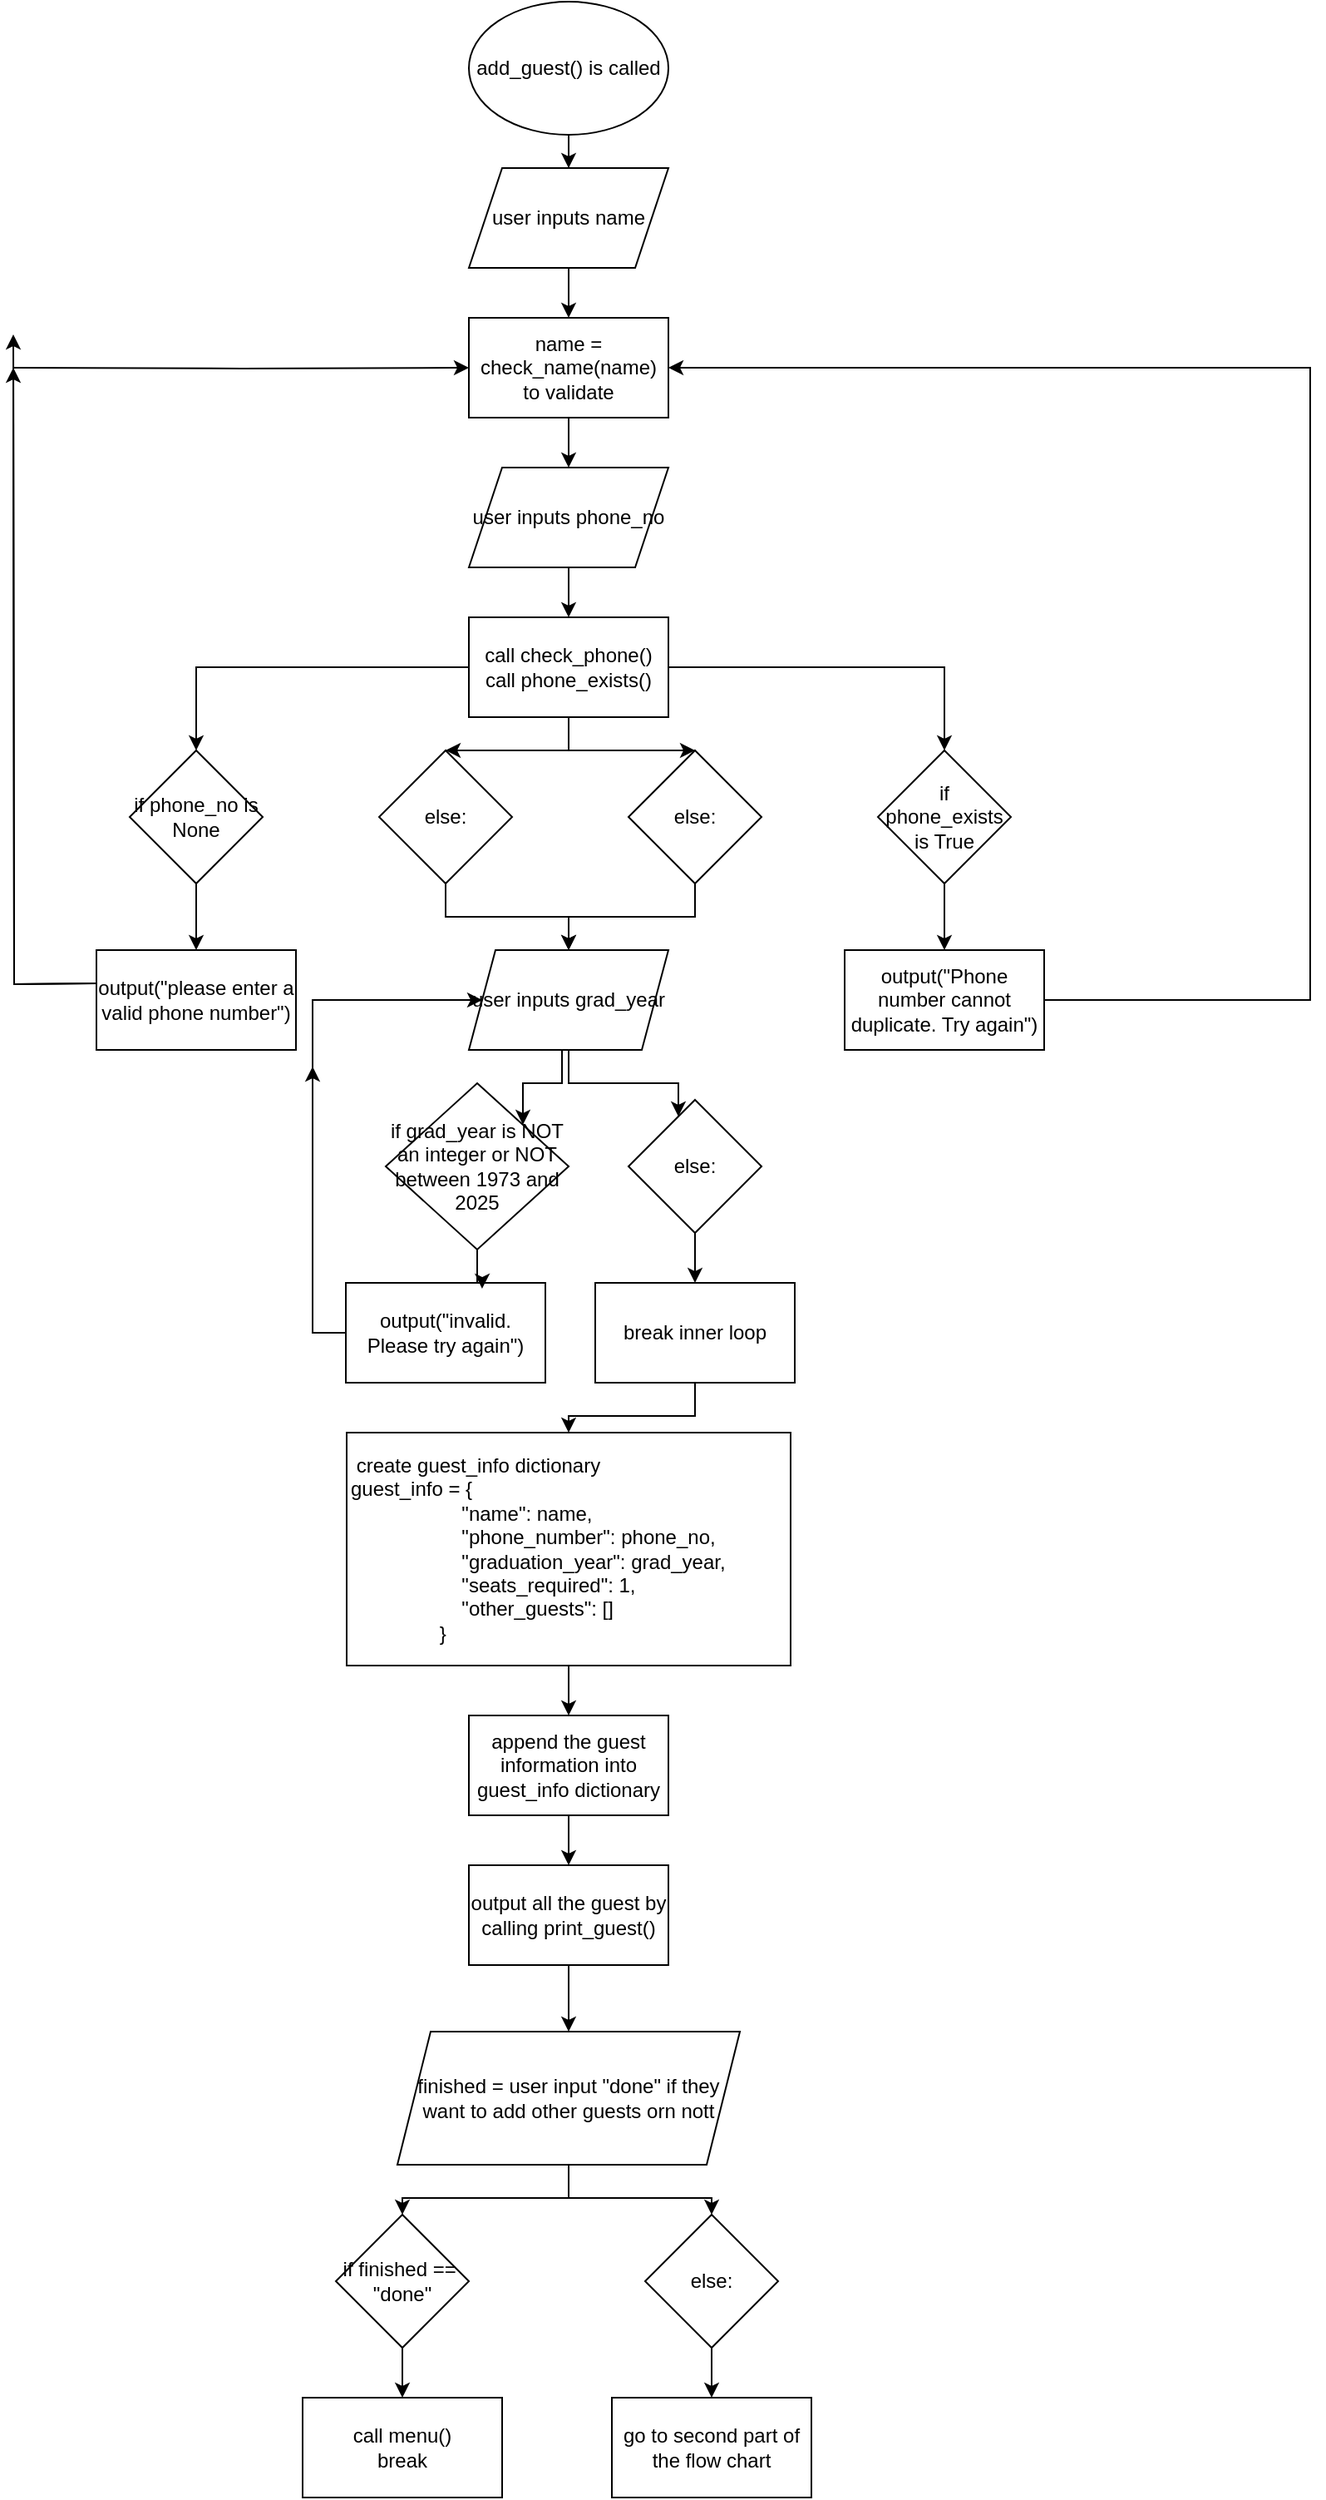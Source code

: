 <mxfile version="27.0.6">
  <diagram name="第 1 页" id="mZ4dbqP6a9_s6yOYYXr8">
    <mxGraphModel dx="946" dy="597" grid="1" gridSize="10" guides="1" tooltips="1" connect="1" arrows="1" fold="1" page="1" pageScale="1" pageWidth="827" pageHeight="1169" math="0" shadow="0">
      <root>
        <mxCell id="0" />
        <mxCell id="1" parent="0" />
        <mxCell id="qVkmd1OsK_N9cNhlPY4Y-15" style="edgeStyle=orthogonalEdgeStyle;rounded=0;orthogonalLoop=1;jettySize=auto;html=1;" parent="1" source="qVkmd1OsK_N9cNhlPY4Y-1" target="qVkmd1OsK_N9cNhlPY4Y-3" edge="1">
          <mxGeometry relative="1" as="geometry" />
        </mxCell>
        <mxCell id="qVkmd1OsK_N9cNhlPY4Y-1" value="add_guest() is called" style="ellipse;whiteSpace=wrap;html=1;" parent="1" vertex="1">
          <mxGeometry x="354" y="160" width="120" height="80" as="geometry" />
        </mxCell>
        <mxCell id="qVkmd1OsK_N9cNhlPY4Y-16" style="edgeStyle=orthogonalEdgeStyle;rounded=0;orthogonalLoop=1;jettySize=auto;html=1;" parent="1" source="qVkmd1OsK_N9cNhlPY4Y-3" target="qVkmd1OsK_N9cNhlPY4Y-4" edge="1">
          <mxGeometry relative="1" as="geometry" />
        </mxCell>
        <mxCell id="qVkmd1OsK_N9cNhlPY4Y-3" value="user inputs name" style="shape=parallelogram;perimeter=parallelogramPerimeter;whiteSpace=wrap;html=1;fixedSize=1;" parent="1" vertex="1">
          <mxGeometry x="354" y="260" width="120" height="60" as="geometry" />
        </mxCell>
        <mxCell id="qVkmd1OsK_N9cNhlPY4Y-17" style="edgeStyle=orthogonalEdgeStyle;rounded=0;orthogonalLoop=1;jettySize=auto;html=1;" parent="1" source="qVkmd1OsK_N9cNhlPY4Y-4" target="qVkmd1OsK_N9cNhlPY4Y-5" edge="1">
          <mxGeometry relative="1" as="geometry" />
        </mxCell>
        <mxCell id="TTvQLYhplDHcu2Fmho8e-3" style="edgeStyle=orthogonalEdgeStyle;rounded=0;orthogonalLoop=1;jettySize=auto;html=1;" edge="1" parent="1" target="qVkmd1OsK_N9cNhlPY4Y-4">
          <mxGeometry relative="1" as="geometry">
            <mxPoint x="80" y="380" as="sourcePoint" />
          </mxGeometry>
        </mxCell>
        <mxCell id="qVkmd1OsK_N9cNhlPY4Y-4" value="name = check_name(name) to validate" style="rounded=0;whiteSpace=wrap;html=1;" parent="1" vertex="1">
          <mxGeometry x="354" y="350" width="120" height="60" as="geometry" />
        </mxCell>
        <mxCell id="qVkmd1OsK_N9cNhlPY4Y-18" style="edgeStyle=orthogonalEdgeStyle;rounded=0;orthogonalLoop=1;jettySize=auto;html=1;" parent="1" source="qVkmd1OsK_N9cNhlPY4Y-5" target="qVkmd1OsK_N9cNhlPY4Y-6" edge="1">
          <mxGeometry relative="1" as="geometry" />
        </mxCell>
        <mxCell id="qVkmd1OsK_N9cNhlPY4Y-5" value="user inputs phone_no" style="shape=parallelogram;perimeter=parallelogramPerimeter;whiteSpace=wrap;html=1;fixedSize=1;" parent="1" vertex="1">
          <mxGeometry x="354" y="440" width="120" height="60" as="geometry" />
        </mxCell>
        <mxCell id="qVkmd1OsK_N9cNhlPY4Y-22" style="edgeStyle=orthogonalEdgeStyle;rounded=0;orthogonalLoop=1;jettySize=auto;html=1;" parent="1" source="qVkmd1OsK_N9cNhlPY4Y-6" target="qVkmd1OsK_N9cNhlPY4Y-7" edge="1">
          <mxGeometry relative="1" as="geometry" />
        </mxCell>
        <mxCell id="qVkmd1OsK_N9cNhlPY4Y-23" style="edgeStyle=orthogonalEdgeStyle;rounded=0;orthogonalLoop=1;jettySize=auto;html=1;" parent="1" source="qVkmd1OsK_N9cNhlPY4Y-6" target="qVkmd1OsK_N9cNhlPY4Y-8" edge="1">
          <mxGeometry relative="1" as="geometry" />
        </mxCell>
        <mxCell id="qVkmd1OsK_N9cNhlPY4Y-24" style="edgeStyle=orthogonalEdgeStyle;rounded=0;orthogonalLoop=1;jettySize=auto;html=1;entryX=0.5;entryY=0;entryDx=0;entryDy=0;" parent="1" source="qVkmd1OsK_N9cNhlPY4Y-6" target="qVkmd1OsK_N9cNhlPY4Y-12" edge="1">
          <mxGeometry relative="1" as="geometry" />
        </mxCell>
        <mxCell id="qVkmd1OsK_N9cNhlPY4Y-25" style="edgeStyle=orthogonalEdgeStyle;rounded=0;orthogonalLoop=1;jettySize=auto;html=1;entryX=0.5;entryY=0;entryDx=0;entryDy=0;" parent="1" source="qVkmd1OsK_N9cNhlPY4Y-6" target="qVkmd1OsK_N9cNhlPY4Y-13" edge="1">
          <mxGeometry relative="1" as="geometry" />
        </mxCell>
        <mxCell id="qVkmd1OsK_N9cNhlPY4Y-6" value="call check_phone()&lt;div&gt;call phone_exists()&lt;/div&gt;" style="rounded=0;whiteSpace=wrap;html=1;" parent="1" vertex="1">
          <mxGeometry x="354" y="530" width="120" height="60" as="geometry" />
        </mxCell>
        <mxCell id="qVkmd1OsK_N9cNhlPY4Y-26" style="edgeStyle=orthogonalEdgeStyle;rounded=0;orthogonalLoop=1;jettySize=auto;html=1;" parent="1" source="qVkmd1OsK_N9cNhlPY4Y-7" target="qVkmd1OsK_N9cNhlPY4Y-10" edge="1">
          <mxGeometry relative="1" as="geometry" />
        </mxCell>
        <mxCell id="qVkmd1OsK_N9cNhlPY4Y-7" value="if phone_no is None" style="rhombus;whiteSpace=wrap;html=1;" parent="1" vertex="1">
          <mxGeometry x="150" y="610" width="80" height="80" as="geometry" />
        </mxCell>
        <mxCell id="qVkmd1OsK_N9cNhlPY4Y-46" style="edgeStyle=orthogonalEdgeStyle;rounded=0;orthogonalLoop=1;jettySize=auto;html=1;" parent="1" source="qVkmd1OsK_N9cNhlPY4Y-8" target="qVkmd1OsK_N9cNhlPY4Y-11" edge="1">
          <mxGeometry relative="1" as="geometry" />
        </mxCell>
        <mxCell id="qVkmd1OsK_N9cNhlPY4Y-8" value="if phone_exists is True" style="rhombus;whiteSpace=wrap;html=1;" parent="1" vertex="1">
          <mxGeometry x="600" y="610" width="80" height="80" as="geometry" />
        </mxCell>
        <mxCell id="TTvQLYhplDHcu2Fmho8e-1" style="edgeStyle=orthogonalEdgeStyle;rounded=0;orthogonalLoop=1;jettySize=auto;html=1;" edge="1" parent="1">
          <mxGeometry relative="1" as="geometry">
            <mxPoint x="80" y="360" as="targetPoint" />
            <mxPoint x="130" y="750" as="sourcePoint" />
          </mxGeometry>
        </mxCell>
        <mxCell id="qVkmd1OsK_N9cNhlPY4Y-10" value="output(&quot;please enter a valid phone number&quot;)" style="rounded=0;whiteSpace=wrap;html=1;" parent="1" vertex="1">
          <mxGeometry x="130" y="730" width="120" height="60" as="geometry" />
        </mxCell>
        <mxCell id="TTvQLYhplDHcu2Fmho8e-4" style="edgeStyle=orthogonalEdgeStyle;rounded=0;orthogonalLoop=1;jettySize=auto;html=1;entryX=1;entryY=0.5;entryDx=0;entryDy=0;" edge="1" parent="1" source="qVkmd1OsK_N9cNhlPY4Y-11" target="qVkmd1OsK_N9cNhlPY4Y-4">
          <mxGeometry relative="1" as="geometry">
            <mxPoint x="861" y="380" as="targetPoint" />
            <Array as="points">
              <mxPoint x="860" y="760" />
              <mxPoint x="860" y="380" />
            </Array>
          </mxGeometry>
        </mxCell>
        <mxCell id="qVkmd1OsK_N9cNhlPY4Y-11" value="output(&quot;Phone number cannot duplicate. Try again&quot;)" style="rounded=0;whiteSpace=wrap;html=1;" parent="1" vertex="1">
          <mxGeometry x="580" y="730" width="120" height="60" as="geometry" />
        </mxCell>
        <mxCell id="qVkmd1OsK_N9cNhlPY4Y-27" style="edgeStyle=orthogonalEdgeStyle;rounded=0;orthogonalLoop=1;jettySize=auto;html=1;" parent="1" source="qVkmd1OsK_N9cNhlPY4Y-12" target="qVkmd1OsK_N9cNhlPY4Y-14" edge="1">
          <mxGeometry relative="1" as="geometry" />
        </mxCell>
        <mxCell id="qVkmd1OsK_N9cNhlPY4Y-12" value="else:" style="rhombus;whiteSpace=wrap;html=1;" parent="1" vertex="1">
          <mxGeometry x="300" y="610" width="80" height="80" as="geometry" />
        </mxCell>
        <mxCell id="qVkmd1OsK_N9cNhlPY4Y-28" style="edgeStyle=orthogonalEdgeStyle;rounded=0;orthogonalLoop=1;jettySize=auto;html=1;entryX=0.5;entryY=0;entryDx=0;entryDy=0;" parent="1" source="qVkmd1OsK_N9cNhlPY4Y-13" target="qVkmd1OsK_N9cNhlPY4Y-14" edge="1">
          <mxGeometry relative="1" as="geometry" />
        </mxCell>
        <mxCell id="qVkmd1OsK_N9cNhlPY4Y-13" value="else:" style="rhombus;whiteSpace=wrap;html=1;" parent="1" vertex="1">
          <mxGeometry x="450" y="610" width="80" height="80" as="geometry" />
        </mxCell>
        <mxCell id="qVkmd1OsK_N9cNhlPY4Y-36" style="edgeStyle=orthogonalEdgeStyle;rounded=0;orthogonalLoop=1;jettySize=auto;html=1;exitX=0;exitY=0.5;exitDx=0;exitDy=0;entryX=0;entryY=0.5;entryDx=0;entryDy=0;" parent="1" target="qVkmd1OsK_N9cNhlPY4Y-14" edge="1">
          <mxGeometry relative="1" as="geometry">
            <mxPoint x="260" y="880" as="sourcePoint" />
            <Array as="points">
              <mxPoint x="260" y="760" />
            </Array>
          </mxGeometry>
        </mxCell>
        <mxCell id="qVkmd1OsK_N9cNhlPY4Y-39" style="edgeStyle=orthogonalEdgeStyle;rounded=0;orthogonalLoop=1;jettySize=auto;html=1;entryX=1;entryY=0;entryDx=0;entryDy=0;" parent="1" source="qVkmd1OsK_N9cNhlPY4Y-14" target="qVkmd1OsK_N9cNhlPY4Y-31" edge="1">
          <mxGeometry relative="1" as="geometry">
            <Array as="points">
              <mxPoint x="410" y="810" />
              <mxPoint x="387" y="810" />
            </Array>
          </mxGeometry>
        </mxCell>
        <mxCell id="qVkmd1OsK_N9cNhlPY4Y-40" style="edgeStyle=orthogonalEdgeStyle;rounded=0;orthogonalLoop=1;jettySize=auto;html=1;exitX=0.5;exitY=1;exitDx=0;exitDy=0;" parent="1" source="qVkmd1OsK_N9cNhlPY4Y-14" target="qVkmd1OsK_N9cNhlPY4Y-33" edge="1">
          <mxGeometry relative="1" as="geometry">
            <Array as="points">
              <mxPoint x="414" y="810" />
              <mxPoint x="480" y="810" />
            </Array>
          </mxGeometry>
        </mxCell>
        <mxCell id="qVkmd1OsK_N9cNhlPY4Y-14" value="user inputs grad_year" style="shape=parallelogram;perimeter=parallelogramPerimeter;whiteSpace=wrap;html=1;fixedSize=1;size=16;" parent="1" vertex="1">
          <mxGeometry x="354" y="730" width="120" height="60" as="geometry" />
        </mxCell>
        <mxCell id="qVkmd1OsK_N9cNhlPY4Y-31" value="if grad_year is NOT an integer or NOT between 1973 and 2025" style="rhombus;whiteSpace=wrap;html=1;" parent="1" vertex="1">
          <mxGeometry x="304" y="810" width="110" height="100" as="geometry" />
        </mxCell>
        <mxCell id="qVkmd1OsK_N9cNhlPY4Y-45" style="edgeStyle=orthogonalEdgeStyle;rounded=0;orthogonalLoop=1;jettySize=auto;html=1;" parent="1" source="qVkmd1OsK_N9cNhlPY4Y-33" target="qVkmd1OsK_N9cNhlPY4Y-38" edge="1">
          <mxGeometry relative="1" as="geometry" />
        </mxCell>
        <mxCell id="qVkmd1OsK_N9cNhlPY4Y-33" value="else:" style="rhombus;whiteSpace=wrap;html=1;" parent="1" vertex="1">
          <mxGeometry x="450" y="820" width="80" height="80" as="geometry" />
        </mxCell>
        <mxCell id="qVkmd1OsK_N9cNhlPY4Y-35" style="edgeStyle=orthogonalEdgeStyle;rounded=0;orthogonalLoop=1;jettySize=auto;html=1;" parent="1" source="qVkmd1OsK_N9cNhlPY4Y-34" edge="1">
          <mxGeometry relative="1" as="geometry">
            <mxPoint x="260" y="800" as="targetPoint" />
          </mxGeometry>
        </mxCell>
        <mxCell id="qVkmd1OsK_N9cNhlPY4Y-34" value="output(&quot;invalid. Please try again&quot;)" style="rounded=0;whiteSpace=wrap;html=1;" parent="1" vertex="1">
          <mxGeometry x="280" y="930" width="120" height="60" as="geometry" />
        </mxCell>
        <mxCell id="qVkmd1OsK_N9cNhlPY4Y-48" style="edgeStyle=orthogonalEdgeStyle;rounded=0;orthogonalLoop=1;jettySize=auto;html=1;entryX=0.5;entryY=0;entryDx=0;entryDy=0;" parent="1" source="qVkmd1OsK_N9cNhlPY4Y-38" target="qVkmd1OsK_N9cNhlPY4Y-47" edge="1">
          <mxGeometry relative="1" as="geometry" />
        </mxCell>
        <mxCell id="qVkmd1OsK_N9cNhlPY4Y-38" value="break inner loop" style="rounded=0;whiteSpace=wrap;html=1;" parent="1" vertex="1">
          <mxGeometry x="430" y="930" width="120" height="60" as="geometry" />
        </mxCell>
        <mxCell id="qVkmd1OsK_N9cNhlPY4Y-44" style="edgeStyle=orthogonalEdgeStyle;rounded=0;orthogonalLoop=1;jettySize=auto;html=1;entryX=0.683;entryY=0.058;entryDx=0;entryDy=0;entryPerimeter=0;" parent="1" source="qVkmd1OsK_N9cNhlPY4Y-31" target="qVkmd1OsK_N9cNhlPY4Y-34" edge="1">
          <mxGeometry relative="1" as="geometry" />
        </mxCell>
        <mxCell id="qVkmd1OsK_N9cNhlPY4Y-50" style="edgeStyle=orthogonalEdgeStyle;rounded=0;orthogonalLoop=1;jettySize=auto;html=1;" parent="1" source="qVkmd1OsK_N9cNhlPY4Y-47" target="qVkmd1OsK_N9cNhlPY4Y-49" edge="1">
          <mxGeometry relative="1" as="geometry" />
        </mxCell>
        <mxCell id="qVkmd1OsK_N9cNhlPY4Y-47" value="&lt;div&gt;&amp;nbsp;create guest_info dictionary&amp;nbsp; &amp;nbsp; &amp;nbsp;&lt;/div&gt;&lt;div&gt;guest_info = {&lt;/div&gt;&lt;div&gt;&amp;nbsp; &amp;nbsp; &amp;nbsp; &amp;nbsp; &amp;nbsp; &amp;nbsp; &amp;nbsp; &amp;nbsp; &amp;nbsp; &amp;nbsp; &quot;name&quot;: name,&lt;/div&gt;&lt;div&gt;&amp;nbsp; &amp;nbsp; &amp;nbsp; &amp;nbsp; &amp;nbsp; &amp;nbsp; &amp;nbsp; &amp;nbsp; &amp;nbsp; &amp;nbsp; &quot;phone_number&quot;: phone_no,&lt;/div&gt;&lt;div&gt;&amp;nbsp; &amp;nbsp; &amp;nbsp; &amp;nbsp; &amp;nbsp; &amp;nbsp; &amp;nbsp; &amp;nbsp; &amp;nbsp; &amp;nbsp; &quot;graduation_year&quot;: grad_year,&lt;/div&gt;&lt;div&gt;&amp;nbsp; &amp;nbsp; &amp;nbsp; &amp;nbsp; &amp;nbsp; &amp;nbsp; &amp;nbsp; &amp;nbsp; &amp;nbsp; &amp;nbsp; &quot;seats_required&quot;: 1,&amp;nbsp;&amp;nbsp;&lt;/div&gt;&lt;div&gt;&amp;nbsp; &amp;nbsp; &amp;nbsp; &amp;nbsp; &amp;nbsp; &amp;nbsp; &amp;nbsp; &amp;nbsp; &amp;nbsp; &amp;nbsp; &quot;other_guests&quot;: []&lt;/div&gt;&lt;div&gt;&amp;nbsp; &amp;nbsp; &amp;nbsp; &amp;nbsp; &amp;nbsp; &amp;nbsp; &amp;nbsp; &amp;nbsp; }&lt;/div&gt;" style="rounded=0;whiteSpace=wrap;html=1;align=left;" parent="1" vertex="1">
          <mxGeometry x="280.5" y="1020" width="267" height="140" as="geometry" />
        </mxCell>
        <mxCell id="qVkmd1OsK_N9cNhlPY4Y-60" style="edgeStyle=orthogonalEdgeStyle;rounded=0;orthogonalLoop=1;jettySize=auto;html=1;" parent="1" source="qVkmd1OsK_N9cNhlPY4Y-49" target="qVkmd1OsK_N9cNhlPY4Y-51" edge="1">
          <mxGeometry relative="1" as="geometry" />
        </mxCell>
        <mxCell id="qVkmd1OsK_N9cNhlPY4Y-49" value="append the guest information into guest_info dictionary" style="rounded=0;whiteSpace=wrap;html=1;" parent="1" vertex="1">
          <mxGeometry x="354" y="1190" width="120" height="60" as="geometry" />
        </mxCell>
        <mxCell id="qVkmd1OsK_N9cNhlPY4Y-61" style="edgeStyle=orthogonalEdgeStyle;rounded=0;orthogonalLoop=1;jettySize=auto;html=1;" parent="1" source="qVkmd1OsK_N9cNhlPY4Y-51" target="qVkmd1OsK_N9cNhlPY4Y-52" edge="1">
          <mxGeometry relative="1" as="geometry" />
        </mxCell>
        <mxCell id="qVkmd1OsK_N9cNhlPY4Y-51" value="output all the guest by calling print_guest()" style="rounded=0;whiteSpace=wrap;html=1;" parent="1" vertex="1">
          <mxGeometry x="354" y="1280" width="120" height="60" as="geometry" />
        </mxCell>
        <mxCell id="qVkmd1OsK_N9cNhlPY4Y-63" style="edgeStyle=orthogonalEdgeStyle;rounded=0;orthogonalLoop=1;jettySize=auto;html=1;" parent="1" source="qVkmd1OsK_N9cNhlPY4Y-52" target="qVkmd1OsK_N9cNhlPY4Y-53" edge="1">
          <mxGeometry relative="1" as="geometry" />
        </mxCell>
        <mxCell id="qVkmd1OsK_N9cNhlPY4Y-64" style="edgeStyle=orthogonalEdgeStyle;rounded=0;orthogonalLoop=1;jettySize=auto;html=1;" parent="1" source="qVkmd1OsK_N9cNhlPY4Y-52" target="qVkmd1OsK_N9cNhlPY4Y-54" edge="1">
          <mxGeometry relative="1" as="geometry" />
        </mxCell>
        <mxCell id="qVkmd1OsK_N9cNhlPY4Y-52" value="finished = user input &quot;done&quot; if they want to add other guests orn nott" style="shape=parallelogram;perimeter=parallelogramPerimeter;whiteSpace=wrap;html=1;fixedSize=1;" parent="1" vertex="1">
          <mxGeometry x="311" y="1380" width="206" height="80" as="geometry" />
        </mxCell>
        <mxCell id="qVkmd1OsK_N9cNhlPY4Y-65" style="edgeStyle=orthogonalEdgeStyle;rounded=0;orthogonalLoop=1;jettySize=auto;html=1;" parent="1" source="qVkmd1OsK_N9cNhlPY4Y-53" target="qVkmd1OsK_N9cNhlPY4Y-56" edge="1">
          <mxGeometry relative="1" as="geometry" />
        </mxCell>
        <mxCell id="qVkmd1OsK_N9cNhlPY4Y-53" value="if finished ==&amp;nbsp; &quot;done&quot;" style="rhombus;whiteSpace=wrap;html=1;" parent="1" vertex="1">
          <mxGeometry x="274" y="1490" width="80" height="80" as="geometry" />
        </mxCell>
        <mxCell id="qVkmd1OsK_N9cNhlPY4Y-66" style="edgeStyle=orthogonalEdgeStyle;rounded=0;orthogonalLoop=1;jettySize=auto;html=1;" parent="1" source="qVkmd1OsK_N9cNhlPY4Y-54" target="qVkmd1OsK_N9cNhlPY4Y-59" edge="1">
          <mxGeometry relative="1" as="geometry" />
        </mxCell>
        <mxCell id="qVkmd1OsK_N9cNhlPY4Y-54" value="else:" style="rhombus;whiteSpace=wrap;html=1;" parent="1" vertex="1">
          <mxGeometry x="460" y="1490" width="80" height="80" as="geometry" />
        </mxCell>
        <mxCell id="qVkmd1OsK_N9cNhlPY4Y-56" value="call menu()&lt;div&gt;break&lt;/div&gt;" style="rounded=0;whiteSpace=wrap;html=1;" parent="1" vertex="1">
          <mxGeometry x="254" y="1600" width="120" height="60" as="geometry" />
        </mxCell>
        <mxCell id="qVkmd1OsK_N9cNhlPY4Y-59" value="go to second part of the flow chart" style="rounded=0;whiteSpace=wrap;html=1;" parent="1" vertex="1">
          <mxGeometry x="440" y="1600" width="120" height="60" as="geometry" />
        </mxCell>
        <mxCell id="TTvQLYhplDHcu2Fmho8e-2" style="edgeStyle=orthogonalEdgeStyle;rounded=0;orthogonalLoop=1;jettySize=auto;html=1;" edge="1" parent="1">
          <mxGeometry relative="1" as="geometry">
            <mxPoint x="80" y="380" as="targetPoint" />
            <mxPoint x="130" y="750" as="sourcePoint" />
          </mxGeometry>
        </mxCell>
      </root>
    </mxGraphModel>
  </diagram>
</mxfile>
